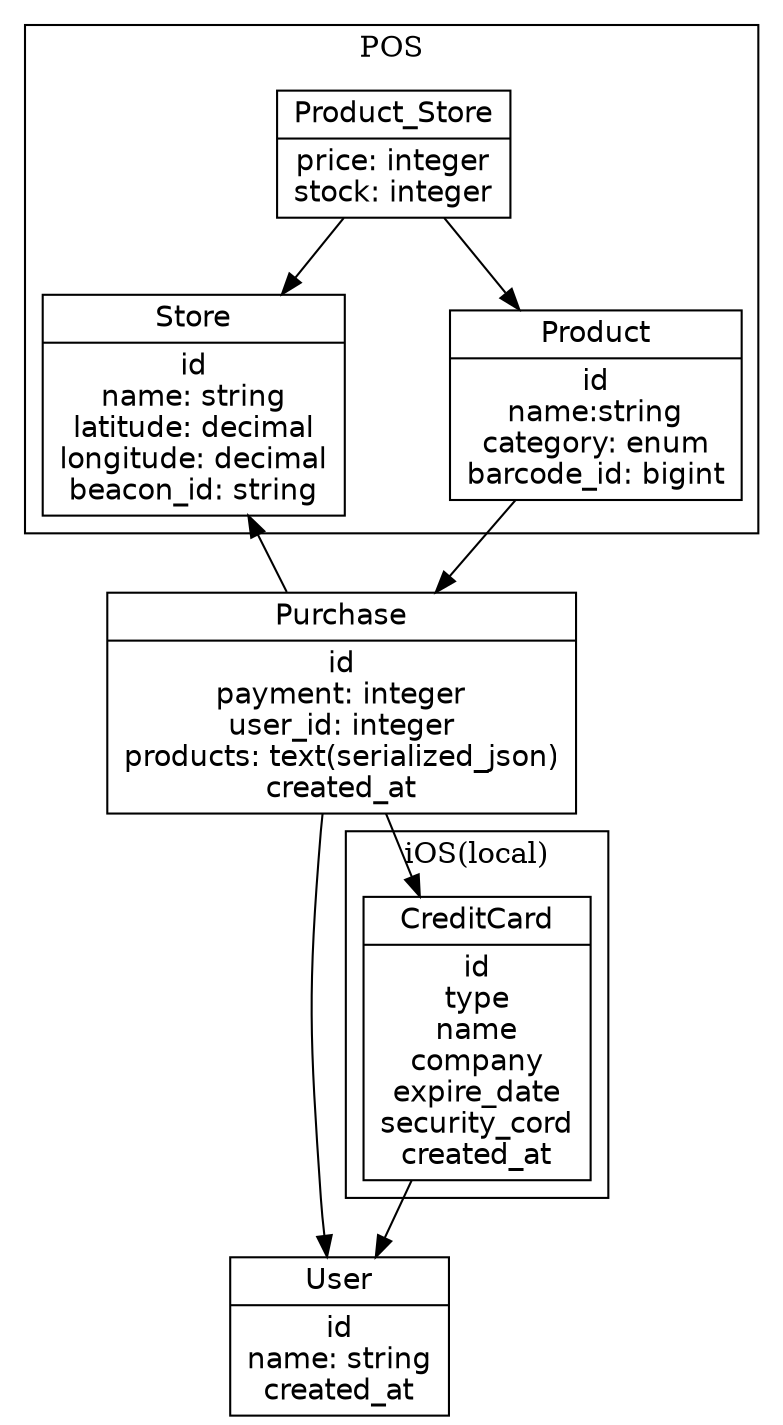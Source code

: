 digraph G {
   graph [size = "14, 11"];
   graph [nodesep = 0.7];
   node [shape = record, height = 0.01,
         fontname = "Helvetica", fontsize = 14];

   User [label = "{User|id\nname: string\ncreated_at}"];
   Purchase [label = "{Purchase|id\npayment: integer\nuser_id: integer\nproducts: text(serialized_json)\ncreated_at}"];

   subgraph cluster_0 {
      label = "POS"
      Store [label = "{Store|id\nname: string\nlatitude: decimal\nlongitude: decimal\nbeacon_id: string}"];
      Product [label = "{Product|id\nname:string\ncategory: enum\nbarcode_id: bigint}"];
      Product_Store [label = "{Product_Store|price: integer\nstock: integer}"];
   }

   subgraph cluster_1 {
      label = "iOS(local)"
      CreditCard [label = "{CreditCard|id\ntype\nname\ncompany\nexpire_date\nsecurity_cord\ncreated_at}"];
   }

   Purchase -> Store;
   Purchase -> User;
   Purchase -> CreditCard;
   Product_Store -> Store ;
   Product_Store -> Product ;
   Product -> Purchase;
   CreditCard -> User;
}